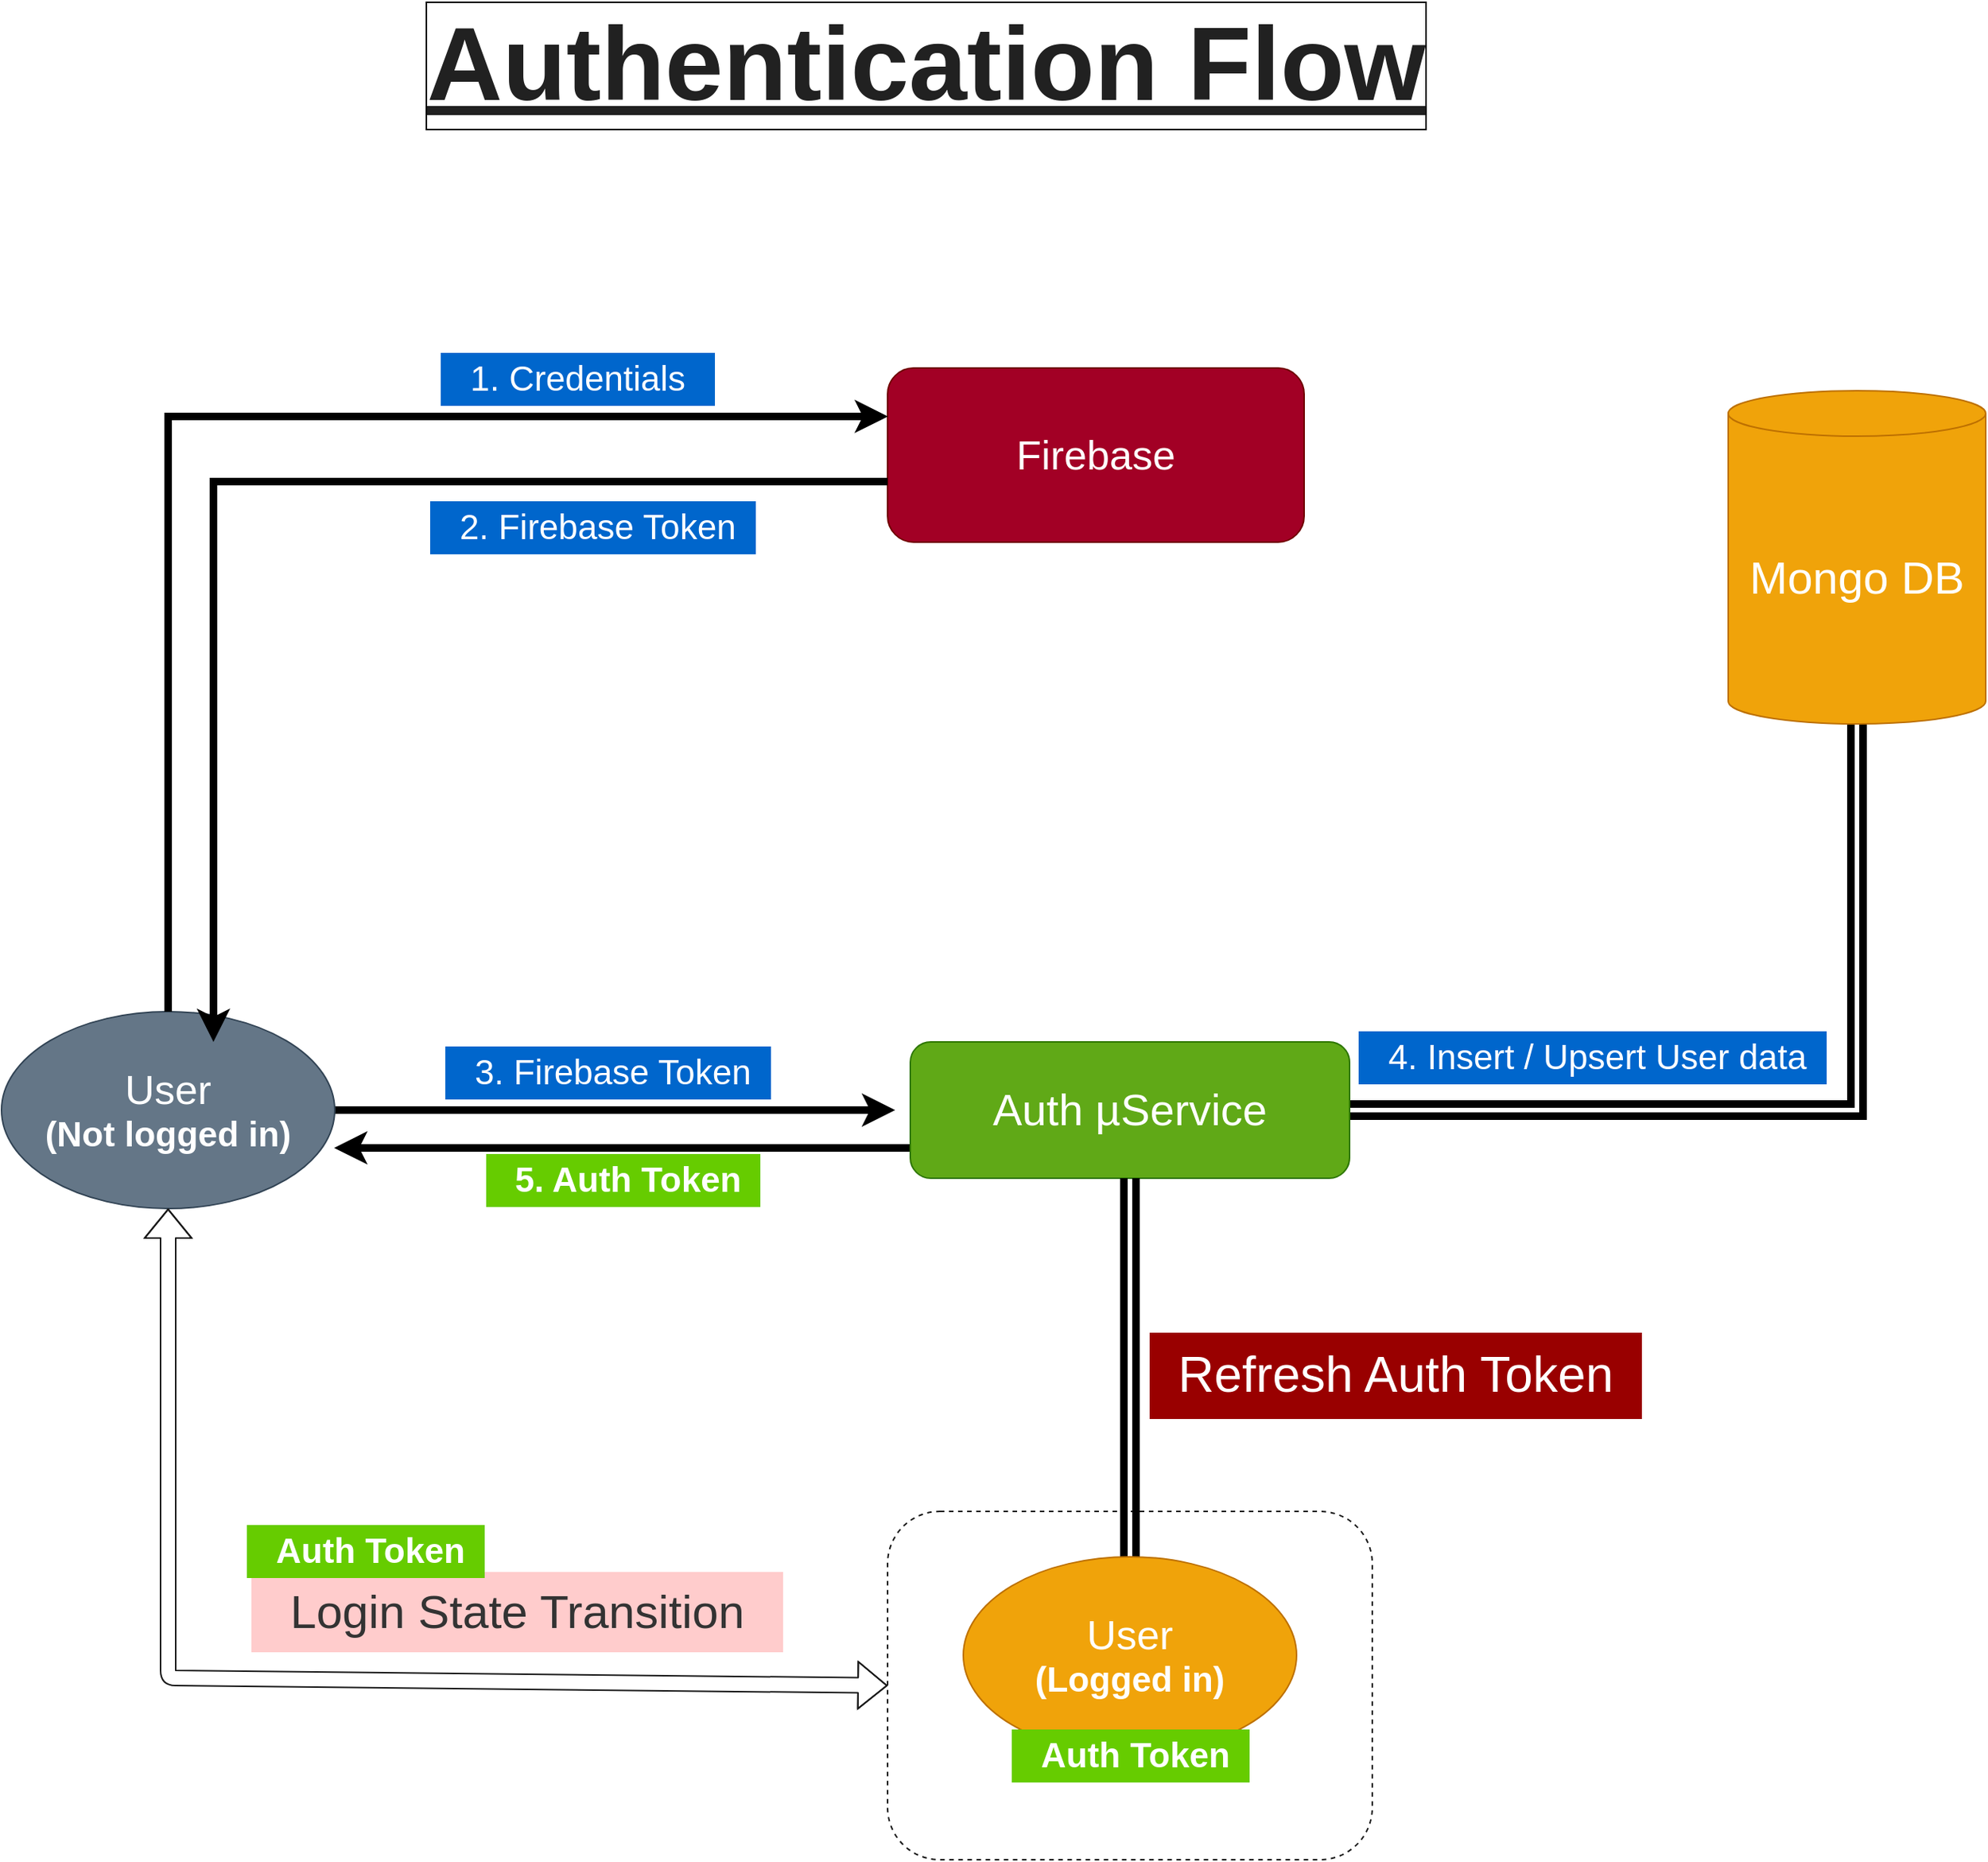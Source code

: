 <mxfile version="13.10.0" type="embed">
    <diagram id="qqU1noQuktqSut9pqOvY" name="Page-1">
        <mxGraphModel dx="3292" dy="5245" grid="1" gridSize="10" guides="1" tooltips="1" connect="1" arrows="1" fold="1" page="1" pageScale="1" pageWidth="1600" pageHeight="900" background="#ffffff" math="0" shadow="0">
            <root>
                <mxCell id="0"/>
                <mxCell id="1" parent="0"/>
                <mxCell id="28" value="" style="rounded=1;whiteSpace=wrap;html=1;labelBackgroundColor=#66CC00;fontColor=#FFFFFF;fillColor=none;strokeColor=#1A1A1A;dashed=1;" parent="1" vertex="1">
                    <mxGeometry x="-635" y="-2960" width="320" height="230" as="geometry"/>
                </mxCell>
                <mxCell id="7" value="&lt;span style=&quot;font-size: 27px&quot;&gt;Firebase&lt;/span&gt;" style="rounded=1;whiteSpace=wrap;html=1;strokeColor=#6F0000;fillColor=#a20025;fontColor=#ffffff;direction=south;" parent="1" vertex="1">
                    <mxGeometry x="-635" y="-3715" width="275" height="115" as="geometry"/>
                </mxCell>
                <mxCell id="18" style="edgeStyle=orthogonalEdgeStyle;rounded=0;orthogonalLoop=1;jettySize=auto;html=1;strokeColor=#000000;strokeWidth=5;fontColor=#FFFFFF;" parent="1" source="8" edge="1">
                    <mxGeometry relative="1" as="geometry">
                        <mxPoint x="-630" y="-3225" as="targetPoint"/>
                    </mxGeometry>
                </mxCell>
                <mxCell id="8" value="&lt;span style=&quot;font-size: 27px&quot;&gt;User&lt;/span&gt;&lt;br&gt;&lt;font style=&quot;font-size: 23px&quot;&gt;&lt;b&gt;(Not logged in)&lt;/b&gt;&lt;/font&gt;" style="ellipse;whiteSpace=wrap;html=1;strokeColor=#314354;fillColor=#647687;fontColor=#ffffff;" parent="1" vertex="1">
                    <mxGeometry x="-1220" y="-3290" width="220" height="130" as="geometry"/>
                </mxCell>
                <mxCell id="20" style="edgeStyle=orthogonalEdgeStyle;rounded=0;orthogonalLoop=1;jettySize=auto;html=1;entryX=0.5;entryY=1;entryDx=0;entryDy=0;entryPerimeter=0;strokeColor=#000000;strokeWidth=5;fontColor=#FFFFFF;shape=link;" parent="1" source="9" target="10" edge="1">
                    <mxGeometry relative="1" as="geometry"/>
                </mxCell>
                <mxCell id="22" style="edgeStyle=orthogonalEdgeStyle;rounded=0;orthogonalLoop=1;jettySize=auto;html=1;entryX=0.998;entryY=0.692;entryDx=0;entryDy=0;entryPerimeter=0;strokeColor=#000000;strokeWidth=5;fontColor=#FFFFFF;" parent="1" source="9" target="8" edge="1">
                    <mxGeometry relative="1" as="geometry">
                        <Array as="points">
                            <mxPoint x="-710" y="-3200"/>
                            <mxPoint x="-710" y="-3200"/>
                        </Array>
                    </mxGeometry>
                </mxCell>
                <mxCell id="9" value="&lt;font style=&quot;font-size: 29px&quot;&gt;Auth µService&lt;/font&gt;" style="rounded=1;whiteSpace=wrap;html=1;strokeColor=#2D7600;fillColor=#60a917;fontColor=#ffffff;" parent="1" vertex="1">
                    <mxGeometry x="-620" y="-3270" width="290" height="90" as="geometry"/>
                </mxCell>
                <mxCell id="10" value="&lt;font style=&quot;font-size: 30px&quot;&gt;Mongo DB&lt;/font&gt;" style="shape=cylinder3;whiteSpace=wrap;html=1;boundedLbl=1;backgroundOutline=1;size=15;fillColor=#f0a30a;fontColor=#ffffff;strokeColor=#BD7000;" parent="1" vertex="1">
                    <mxGeometry x="-80" y="-3700" width="170" height="220" as="geometry"/>
                </mxCell>
                <mxCell id="17" value="&lt;span style=&quot;font-size: 23px ; line-height: 150%&quot;&gt;&amp;nbsp; &amp;nbsp;2. Firebase Token&amp;nbsp;&amp;nbsp;&lt;/span&gt;" style="edgeLabel;html=1;align=center;verticalAlign=middle;resizable=0;points=[];labelBackgroundColor=#0066CC;fontColor=#FFFFFF;" parent="1" vertex="1" connectable="0">
                    <mxGeometry x="-830" y="-3610" as="geometry"/>
                </mxCell>
                <mxCell id="16" style="edgeStyle=orthogonalEdgeStyle;rounded=0;orthogonalLoop=1;jettySize=auto;html=1;entryX=0.636;entryY=0.154;entryDx=0;entryDy=0;entryPerimeter=0;strokeColor=#000000;strokeWidth=5;fontColor=#FFFFFF;" parent="1" source="7" target="8" edge="1">
                    <mxGeometry relative="1" as="geometry">
                        <Array as="points">
                            <mxPoint x="-1080" y="-3640"/>
                        </Array>
                    </mxGeometry>
                </mxCell>
                <mxCell id="12" style="edgeStyle=orthogonalEdgeStyle;rounded=0;orthogonalLoop=1;jettySize=auto;html=1;strokeColor=#000000;strokeWidth=5;exitX=0.5;exitY=0;exitDx=0;exitDy=0;entryX=0.278;entryY=0.999;entryDx=0;entryDy=0;entryPerimeter=0;" parent="1" source="8" target="7" edge="1">
                    <mxGeometry relative="1" as="geometry">
                        <mxPoint x="-680" y="-3680" as="targetPoint"/>
                    </mxGeometry>
                </mxCell>
                <mxCell id="15" value="&lt;span style=&quot;font-size: 23px ; line-height: 150%&quot;&gt;&amp;nbsp; &amp;nbsp;1. Credentials&amp;nbsp; &amp;nbsp;&lt;/span&gt;" style="edgeLabel;html=1;align=center;verticalAlign=middle;resizable=0;points=[];labelBackgroundColor=#0066CC;fontColor=#FFFFFF;" parent="12" vertex="1" connectable="0">
                    <mxGeometry x="0.491" y="-2" relative="1" as="geometry">
                        <mxPoint x="15" y="-27" as="offset"/>
                    </mxGeometry>
                </mxCell>
                <mxCell id="19" value="&lt;span style=&quot;font-size: 23px ; line-height: 150%&quot;&gt;&amp;nbsp; &amp;nbsp;3. Firebase Token&amp;nbsp;&amp;nbsp;&lt;/span&gt;" style="edgeLabel;html=1;align=center;verticalAlign=middle;resizable=0;points=[];labelBackgroundColor=#0066CC;fontColor=#FFFFFF;" parent="1" vertex="1" connectable="0">
                    <mxGeometry x="-820" y="-3250" as="geometry"/>
                </mxCell>
                <mxCell id="21" value="&lt;span style=&quot;font-size: 23px ; line-height: 150%&quot;&gt;&amp;nbsp; &amp;nbsp;4. Insert / Upsert User data&amp;nbsp;&amp;nbsp;&lt;/span&gt;" style="edgeLabel;html=1;align=center;verticalAlign=middle;resizable=0;points=[];labelBackgroundColor=#0066CC;fontColor=#FFFFFF;" parent="1" vertex="1" connectable="0">
                    <mxGeometry x="-170" y="-3260" as="geometry"/>
                </mxCell>
                <mxCell id="23" value="&lt;span style=&quot;font-size: 23px ; line-height: 150%&quot;&gt;&lt;b&gt;&amp;nbsp; &amp;nbsp;5. Auth Token&amp;nbsp;&amp;nbsp;&lt;/b&gt;&lt;/span&gt;" style="edgeLabel;html=1;align=center;verticalAlign=middle;resizable=0;points=[];labelBackgroundColor=#66CC00;fontColor=#FFFFFF;" parent="1" vertex="1" connectable="0">
                    <mxGeometry x="-810" y="-3225" as="geometry">
                        <mxPoint y="46" as="offset"/>
                    </mxGeometry>
                </mxCell>
                <mxCell id="25" style="edgeStyle=orthogonalEdgeStyle;rounded=0;orthogonalLoop=1;jettySize=auto;html=1;entryX=0.5;entryY=1;entryDx=0;entryDy=0;strokeColor=#000000;strokeWidth=5;fontColor=#FFFFFF;shape=link;" parent="1" source="24" target="9" edge="1">
                    <mxGeometry relative="1" as="geometry"/>
                </mxCell>
                <mxCell id="24" value="&lt;span style=&quot;font-size: 27px&quot;&gt;User&lt;/span&gt;&lt;br&gt;&lt;font style=&quot;font-size: 23px&quot;&gt;&lt;b&gt;(Logged in)&lt;/b&gt;&lt;/font&gt;" style="ellipse;whiteSpace=wrap;html=1;strokeColor=#BD7000;fillColor=#f0a30a;fontColor=#ffffff;" parent="1" vertex="1">
                    <mxGeometry x="-585" y="-2930" width="220" height="130" as="geometry"/>
                </mxCell>
                <mxCell id="29" value="&lt;span style=&quot;font-size: 33px ; line-height: 170%&quot;&gt;&amp;nbsp; Refresh Auth Token&amp;nbsp;&amp;nbsp;&lt;/span&gt;" style="edgeLabel;html=1;align=center;verticalAlign=middle;resizable=0;points=[];labelBackgroundColor=#990000;fontColor=#FFFFFF;fontSize=33;" parent="1" vertex="1" connectable="0">
                    <mxGeometry x="-300" y="-3050" as="geometry"/>
                </mxCell>
                <mxCell id="30" value="&lt;font style=&quot;font-size: 69px&quot;&gt;&lt;u&gt;Authentication Flow&lt;/u&gt;&lt;/font&gt;" style="text;html=1;align=center;verticalAlign=middle;resizable=0;points=[];autosize=1;fontSize=38;fontStyle=1;labelBackgroundColor=none;labelBorderColor=#000000;fontColor=#212121;" parent="1" vertex="1">
                    <mxGeometry x="-945" y="-3945" width="670" height="60" as="geometry"/>
                </mxCell>
                <mxCell id="32" value="" style="shape=flexArrow;endArrow=classic;startArrow=classic;html=1;strokeColor=#1A1A1A;entryX=0;entryY=0.5;entryDx=0;entryDy=0;" edge="1" parent="1" source="8" target="28">
                    <mxGeometry width="50" height="50" relative="1" as="geometry">
                        <mxPoint x="-1070" y="-2870" as="sourcePoint"/>
                        <mxPoint x="-1020" y="-2920" as="targetPoint"/>
                        <Array as="points">
                            <mxPoint x="-1110" y="-2850"/>
                        </Array>
                    </mxGeometry>
                </mxCell>
                <mxCell id="33" value="&lt;span style=&quot;line-height: 150%&quot;&gt;&lt;font style=&quot;font-size: 31px ; line-height: 173%&quot; color=&quot;#333333&quot;&gt;&amp;nbsp; &amp;nbsp;Login State Transition&amp;nbsp; &amp;nbsp;&lt;/font&gt;&lt;/span&gt;" style="edgeLabel;html=1;align=center;verticalAlign=middle;resizable=0;points=[];labelBackgroundColor=#FFCCCC;fontColor=#FFFFFF;" vertex="1" connectable="0" parent="1">
                    <mxGeometry x="-880" y="-2940" as="geometry">
                        <mxPoint y="46" as="offset"/>
                    </mxGeometry>
                </mxCell>
                <mxCell id="34" value="&lt;span style=&quot;font-size: 23px ; line-height: 150%&quot;&gt;&lt;b&gt;&amp;nbsp; &amp;nbsp;Auth Token&amp;nbsp;&amp;nbsp;&lt;/b&gt;&lt;/span&gt;" style="edgeLabel;html=1;align=center;verticalAlign=middle;resizable=0;points=[];labelBackgroundColor=#66CC00;fontColor=#FFFFFF;" vertex="1" connectable="0" parent="1">
                    <mxGeometry x="-980" y="-2980" as="geometry">
                        <mxPoint y="46" as="offset"/>
                    </mxGeometry>
                </mxCell>
                <mxCell id="35" value="&lt;span style=&quot;font-size: 23px ; line-height: 150%&quot;&gt;&lt;b&gt;&amp;nbsp; &amp;nbsp;Auth Token&amp;nbsp;&amp;nbsp;&lt;/b&gt;&lt;/span&gt;" style="edgeLabel;html=1;align=center;verticalAlign=middle;resizable=0;points=[];labelBackgroundColor=#66CC00;fontColor=#FFFFFF;" vertex="1" connectable="0" parent="1">
                    <mxGeometry x="-475" y="-2845" as="geometry">
                        <mxPoint y="46" as="offset"/>
                    </mxGeometry>
                </mxCell>
            </root>
        </mxGraphModel>
    </diagram>
</mxfile>